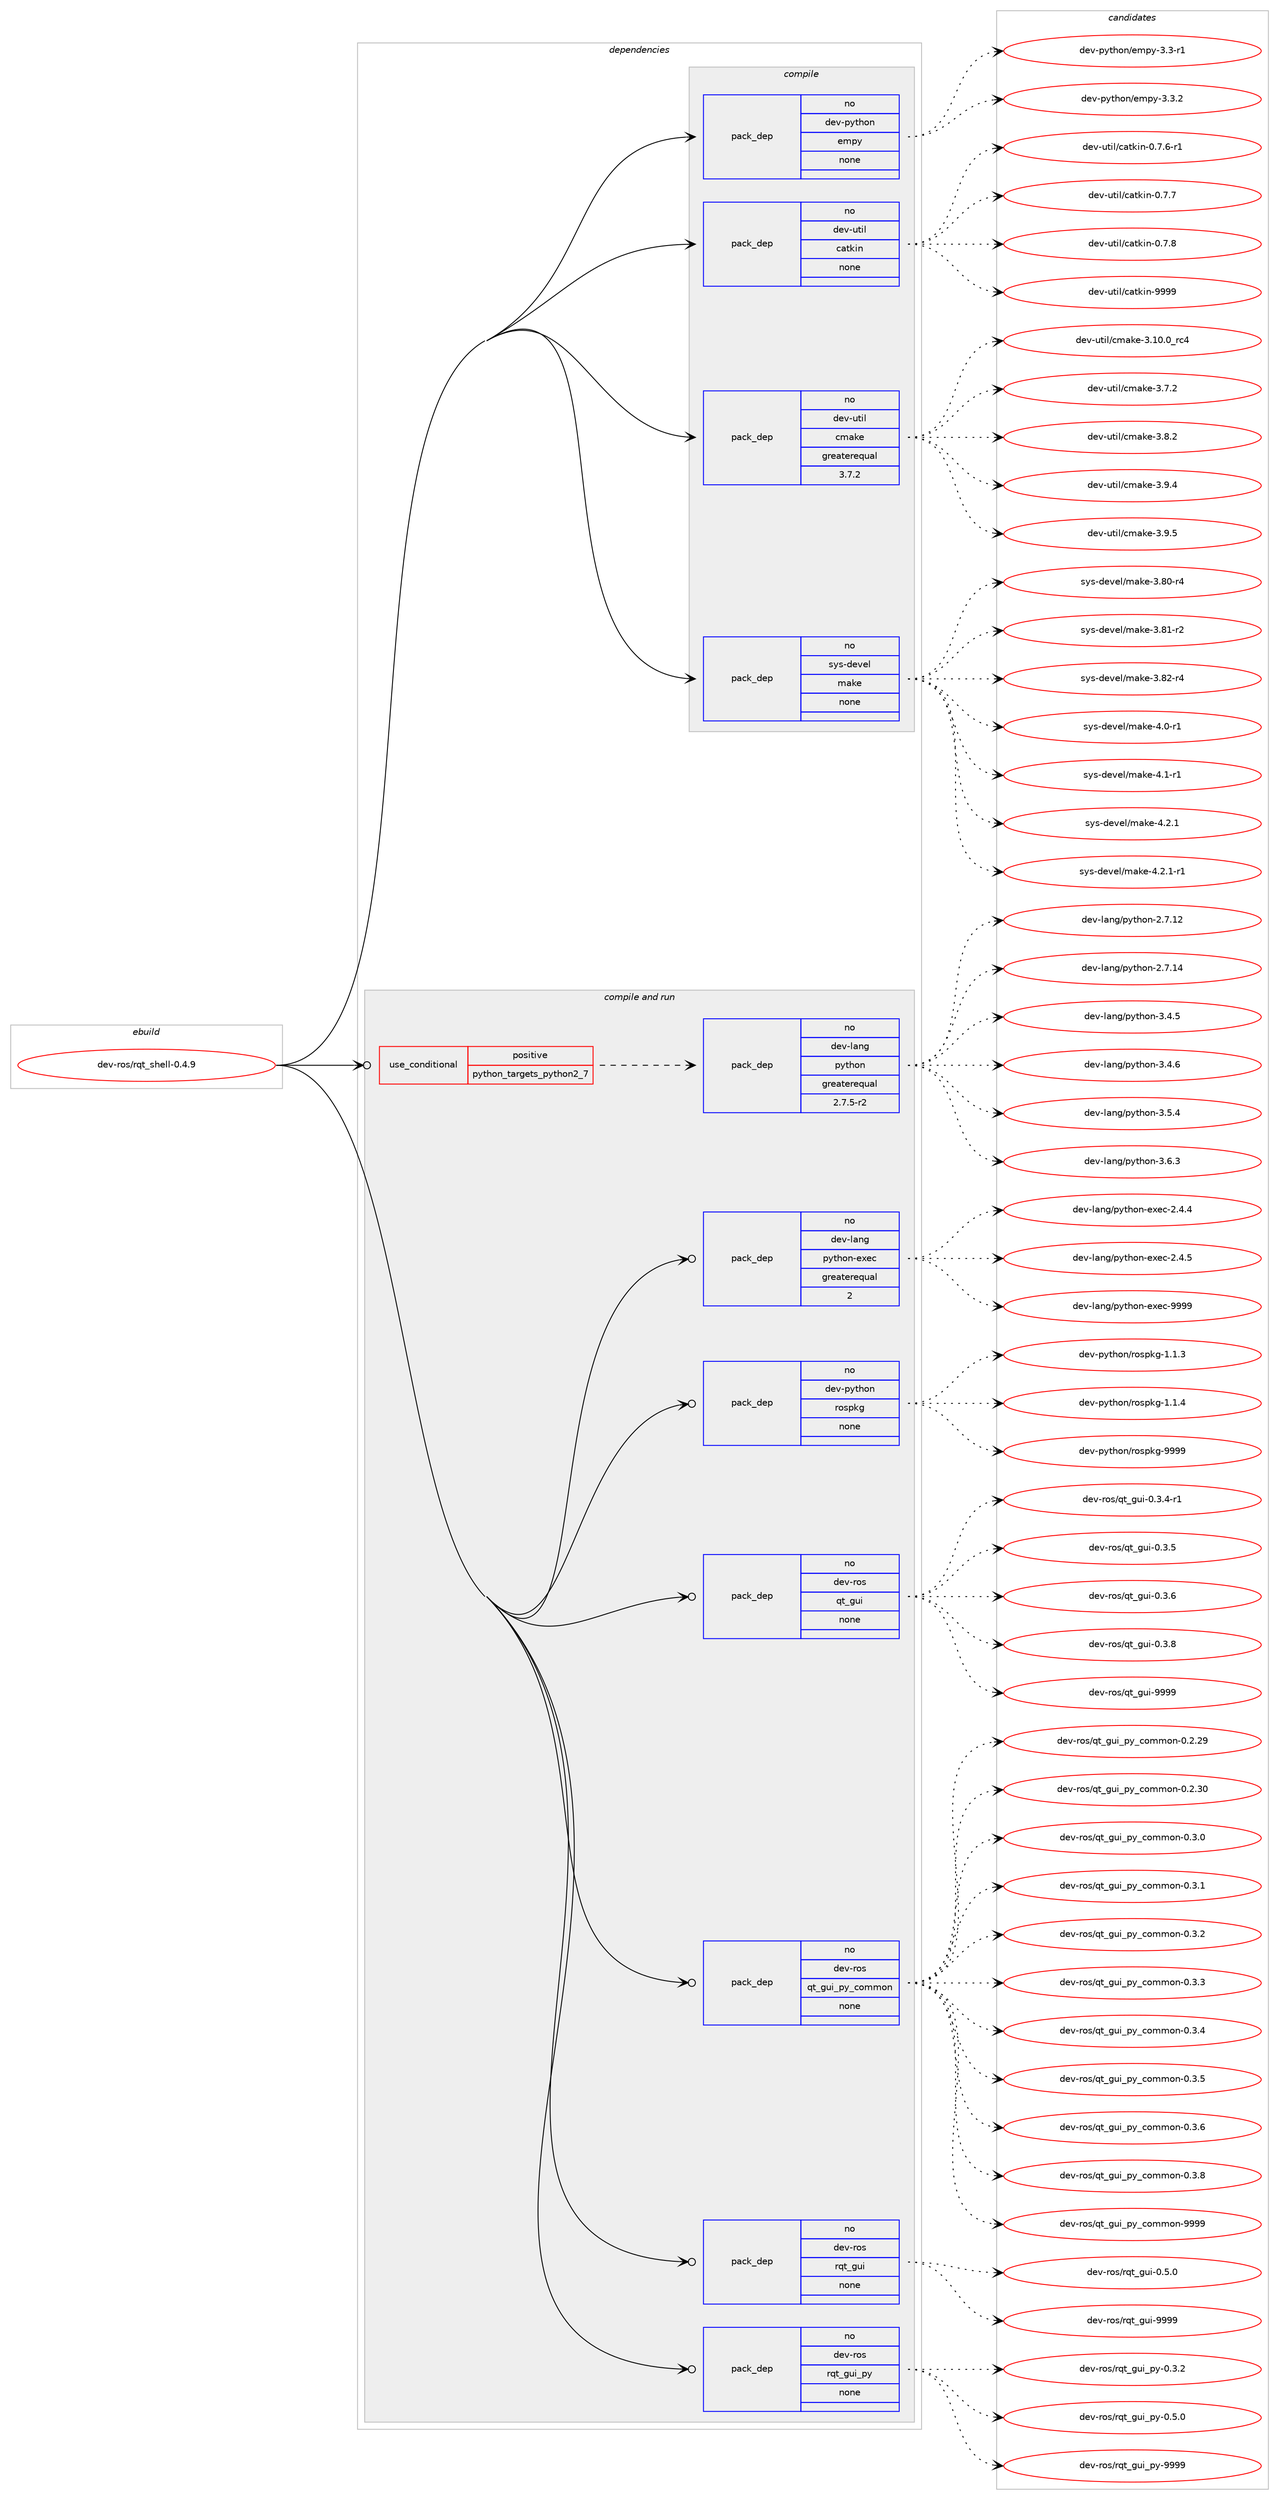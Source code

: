 digraph prolog {

# *************
# Graph options
# *************

newrank=true;
concentrate=true;
compound=true;
graph [rankdir=LR,fontname=Helvetica,fontsize=10,ranksep=1.5];#, ranksep=2.5, nodesep=0.2];
edge  [arrowhead=vee];
node  [fontname=Helvetica,fontsize=10];

# **********
# The ebuild
# **********

subgraph cluster_leftcol {
color=gray;
rank=same;
label=<<i>ebuild</i>>;
id [label="dev-ros/rqt_shell-0.4.9", color=red, width=4, href="../dev-ros/rqt_shell-0.4.9.svg"];
}

# ****************
# The dependencies
# ****************

subgraph cluster_midcol {
color=gray;
label=<<i>dependencies</i>>;
subgraph cluster_compile {
fillcolor="#eeeeee";
style=filled;
label=<<i>compile</i>>;
subgraph pack162479 {
dependency213583 [label=<<TABLE BORDER="0" CELLBORDER="1" CELLSPACING="0" CELLPADDING="4" WIDTH="220"><TR><TD ROWSPAN="6" CELLPADDING="30">pack_dep</TD></TR><TR><TD WIDTH="110">no</TD></TR><TR><TD>dev-python</TD></TR><TR><TD>empy</TD></TR><TR><TD>none</TD></TR><TR><TD></TD></TR></TABLE>>, shape=none, color=blue];
}
id:e -> dependency213583:w [weight=20,style="solid",arrowhead="vee"];
subgraph pack162480 {
dependency213584 [label=<<TABLE BORDER="0" CELLBORDER="1" CELLSPACING="0" CELLPADDING="4" WIDTH="220"><TR><TD ROWSPAN="6" CELLPADDING="30">pack_dep</TD></TR><TR><TD WIDTH="110">no</TD></TR><TR><TD>dev-util</TD></TR><TR><TD>catkin</TD></TR><TR><TD>none</TD></TR><TR><TD></TD></TR></TABLE>>, shape=none, color=blue];
}
id:e -> dependency213584:w [weight=20,style="solid",arrowhead="vee"];
subgraph pack162481 {
dependency213585 [label=<<TABLE BORDER="0" CELLBORDER="1" CELLSPACING="0" CELLPADDING="4" WIDTH="220"><TR><TD ROWSPAN="6" CELLPADDING="30">pack_dep</TD></TR><TR><TD WIDTH="110">no</TD></TR><TR><TD>dev-util</TD></TR><TR><TD>cmake</TD></TR><TR><TD>greaterequal</TD></TR><TR><TD>3.7.2</TD></TR></TABLE>>, shape=none, color=blue];
}
id:e -> dependency213585:w [weight=20,style="solid",arrowhead="vee"];
subgraph pack162482 {
dependency213586 [label=<<TABLE BORDER="0" CELLBORDER="1" CELLSPACING="0" CELLPADDING="4" WIDTH="220"><TR><TD ROWSPAN="6" CELLPADDING="30">pack_dep</TD></TR><TR><TD WIDTH="110">no</TD></TR><TR><TD>sys-devel</TD></TR><TR><TD>make</TD></TR><TR><TD>none</TD></TR><TR><TD></TD></TR></TABLE>>, shape=none, color=blue];
}
id:e -> dependency213586:w [weight=20,style="solid",arrowhead="vee"];
}
subgraph cluster_compileandrun {
fillcolor="#eeeeee";
style=filled;
label=<<i>compile and run</i>>;
subgraph cond47114 {
dependency213587 [label=<<TABLE BORDER="0" CELLBORDER="1" CELLSPACING="0" CELLPADDING="4"><TR><TD ROWSPAN="3" CELLPADDING="10">use_conditional</TD></TR><TR><TD>positive</TD></TR><TR><TD>python_targets_python2_7</TD></TR></TABLE>>, shape=none, color=red];
subgraph pack162483 {
dependency213588 [label=<<TABLE BORDER="0" CELLBORDER="1" CELLSPACING="0" CELLPADDING="4" WIDTH="220"><TR><TD ROWSPAN="6" CELLPADDING="30">pack_dep</TD></TR><TR><TD WIDTH="110">no</TD></TR><TR><TD>dev-lang</TD></TR><TR><TD>python</TD></TR><TR><TD>greaterequal</TD></TR><TR><TD>2.7.5-r2</TD></TR></TABLE>>, shape=none, color=blue];
}
dependency213587:e -> dependency213588:w [weight=20,style="dashed",arrowhead="vee"];
}
id:e -> dependency213587:w [weight=20,style="solid",arrowhead="odotvee"];
subgraph pack162484 {
dependency213589 [label=<<TABLE BORDER="0" CELLBORDER="1" CELLSPACING="0" CELLPADDING="4" WIDTH="220"><TR><TD ROWSPAN="6" CELLPADDING="30">pack_dep</TD></TR><TR><TD WIDTH="110">no</TD></TR><TR><TD>dev-lang</TD></TR><TR><TD>python-exec</TD></TR><TR><TD>greaterequal</TD></TR><TR><TD>2</TD></TR></TABLE>>, shape=none, color=blue];
}
id:e -> dependency213589:w [weight=20,style="solid",arrowhead="odotvee"];
subgraph pack162485 {
dependency213590 [label=<<TABLE BORDER="0" CELLBORDER="1" CELLSPACING="0" CELLPADDING="4" WIDTH="220"><TR><TD ROWSPAN="6" CELLPADDING="30">pack_dep</TD></TR><TR><TD WIDTH="110">no</TD></TR><TR><TD>dev-python</TD></TR><TR><TD>rospkg</TD></TR><TR><TD>none</TD></TR><TR><TD></TD></TR></TABLE>>, shape=none, color=blue];
}
id:e -> dependency213590:w [weight=20,style="solid",arrowhead="odotvee"];
subgraph pack162486 {
dependency213591 [label=<<TABLE BORDER="0" CELLBORDER="1" CELLSPACING="0" CELLPADDING="4" WIDTH="220"><TR><TD ROWSPAN="6" CELLPADDING="30">pack_dep</TD></TR><TR><TD WIDTH="110">no</TD></TR><TR><TD>dev-ros</TD></TR><TR><TD>qt_gui</TD></TR><TR><TD>none</TD></TR><TR><TD></TD></TR></TABLE>>, shape=none, color=blue];
}
id:e -> dependency213591:w [weight=20,style="solid",arrowhead="odotvee"];
subgraph pack162487 {
dependency213592 [label=<<TABLE BORDER="0" CELLBORDER="1" CELLSPACING="0" CELLPADDING="4" WIDTH="220"><TR><TD ROWSPAN="6" CELLPADDING="30">pack_dep</TD></TR><TR><TD WIDTH="110">no</TD></TR><TR><TD>dev-ros</TD></TR><TR><TD>qt_gui_py_common</TD></TR><TR><TD>none</TD></TR><TR><TD></TD></TR></TABLE>>, shape=none, color=blue];
}
id:e -> dependency213592:w [weight=20,style="solid",arrowhead="odotvee"];
subgraph pack162488 {
dependency213593 [label=<<TABLE BORDER="0" CELLBORDER="1" CELLSPACING="0" CELLPADDING="4" WIDTH="220"><TR><TD ROWSPAN="6" CELLPADDING="30">pack_dep</TD></TR><TR><TD WIDTH="110">no</TD></TR><TR><TD>dev-ros</TD></TR><TR><TD>rqt_gui</TD></TR><TR><TD>none</TD></TR><TR><TD></TD></TR></TABLE>>, shape=none, color=blue];
}
id:e -> dependency213593:w [weight=20,style="solid",arrowhead="odotvee"];
subgraph pack162489 {
dependency213594 [label=<<TABLE BORDER="0" CELLBORDER="1" CELLSPACING="0" CELLPADDING="4" WIDTH="220"><TR><TD ROWSPAN="6" CELLPADDING="30">pack_dep</TD></TR><TR><TD WIDTH="110">no</TD></TR><TR><TD>dev-ros</TD></TR><TR><TD>rqt_gui_py</TD></TR><TR><TD>none</TD></TR><TR><TD></TD></TR></TABLE>>, shape=none, color=blue];
}
id:e -> dependency213594:w [weight=20,style="solid",arrowhead="odotvee"];
}
subgraph cluster_run {
fillcolor="#eeeeee";
style=filled;
label=<<i>run</i>>;
}
}

# **************
# The candidates
# **************

subgraph cluster_choices {
rank=same;
color=gray;
label=<<i>candidates</i>>;

subgraph choice162479 {
color=black;
nodesep=1;
choice1001011184511212111610411111047101109112121455146514511449 [label="dev-python/empy-3.3-r1", color=red, width=4,href="../dev-python/empy-3.3-r1.svg"];
choice1001011184511212111610411111047101109112121455146514650 [label="dev-python/empy-3.3.2", color=red, width=4,href="../dev-python/empy-3.3.2.svg"];
dependency213583:e -> choice1001011184511212111610411111047101109112121455146514511449:w [style=dotted,weight="100"];
dependency213583:e -> choice1001011184511212111610411111047101109112121455146514650:w [style=dotted,weight="100"];
}
subgraph choice162480 {
color=black;
nodesep=1;
choice100101118451171161051084799971161071051104548465546544511449 [label="dev-util/catkin-0.7.6-r1", color=red, width=4,href="../dev-util/catkin-0.7.6-r1.svg"];
choice10010111845117116105108479997116107105110454846554655 [label="dev-util/catkin-0.7.7", color=red, width=4,href="../dev-util/catkin-0.7.7.svg"];
choice10010111845117116105108479997116107105110454846554656 [label="dev-util/catkin-0.7.8", color=red, width=4,href="../dev-util/catkin-0.7.8.svg"];
choice100101118451171161051084799971161071051104557575757 [label="dev-util/catkin-9999", color=red, width=4,href="../dev-util/catkin-9999.svg"];
dependency213584:e -> choice100101118451171161051084799971161071051104548465546544511449:w [style=dotted,weight="100"];
dependency213584:e -> choice10010111845117116105108479997116107105110454846554655:w [style=dotted,weight="100"];
dependency213584:e -> choice10010111845117116105108479997116107105110454846554656:w [style=dotted,weight="100"];
dependency213584:e -> choice100101118451171161051084799971161071051104557575757:w [style=dotted,weight="100"];
}
subgraph choice162481 {
color=black;
nodesep=1;
choice1001011184511711610510847991099710710145514649484648951149952 [label="dev-util/cmake-3.10.0_rc4", color=red, width=4,href="../dev-util/cmake-3.10.0_rc4.svg"];
choice10010111845117116105108479910997107101455146554650 [label="dev-util/cmake-3.7.2", color=red, width=4,href="../dev-util/cmake-3.7.2.svg"];
choice10010111845117116105108479910997107101455146564650 [label="dev-util/cmake-3.8.2", color=red, width=4,href="../dev-util/cmake-3.8.2.svg"];
choice10010111845117116105108479910997107101455146574652 [label="dev-util/cmake-3.9.4", color=red, width=4,href="../dev-util/cmake-3.9.4.svg"];
choice10010111845117116105108479910997107101455146574653 [label="dev-util/cmake-3.9.5", color=red, width=4,href="../dev-util/cmake-3.9.5.svg"];
dependency213585:e -> choice1001011184511711610510847991099710710145514649484648951149952:w [style=dotted,weight="100"];
dependency213585:e -> choice10010111845117116105108479910997107101455146554650:w [style=dotted,weight="100"];
dependency213585:e -> choice10010111845117116105108479910997107101455146564650:w [style=dotted,weight="100"];
dependency213585:e -> choice10010111845117116105108479910997107101455146574652:w [style=dotted,weight="100"];
dependency213585:e -> choice10010111845117116105108479910997107101455146574653:w [style=dotted,weight="100"];
}
subgraph choice162482 {
color=black;
nodesep=1;
choice11512111545100101118101108471099710710145514656484511452 [label="sys-devel/make-3.80-r4", color=red, width=4,href="../sys-devel/make-3.80-r4.svg"];
choice11512111545100101118101108471099710710145514656494511450 [label="sys-devel/make-3.81-r2", color=red, width=4,href="../sys-devel/make-3.81-r2.svg"];
choice11512111545100101118101108471099710710145514656504511452 [label="sys-devel/make-3.82-r4", color=red, width=4,href="../sys-devel/make-3.82-r4.svg"];
choice115121115451001011181011084710997107101455246484511449 [label="sys-devel/make-4.0-r1", color=red, width=4,href="../sys-devel/make-4.0-r1.svg"];
choice115121115451001011181011084710997107101455246494511449 [label="sys-devel/make-4.1-r1", color=red, width=4,href="../sys-devel/make-4.1-r1.svg"];
choice115121115451001011181011084710997107101455246504649 [label="sys-devel/make-4.2.1", color=red, width=4,href="../sys-devel/make-4.2.1.svg"];
choice1151211154510010111810110847109971071014552465046494511449 [label="sys-devel/make-4.2.1-r1", color=red, width=4,href="../sys-devel/make-4.2.1-r1.svg"];
dependency213586:e -> choice11512111545100101118101108471099710710145514656484511452:w [style=dotted,weight="100"];
dependency213586:e -> choice11512111545100101118101108471099710710145514656494511450:w [style=dotted,weight="100"];
dependency213586:e -> choice11512111545100101118101108471099710710145514656504511452:w [style=dotted,weight="100"];
dependency213586:e -> choice115121115451001011181011084710997107101455246484511449:w [style=dotted,weight="100"];
dependency213586:e -> choice115121115451001011181011084710997107101455246494511449:w [style=dotted,weight="100"];
dependency213586:e -> choice115121115451001011181011084710997107101455246504649:w [style=dotted,weight="100"];
dependency213586:e -> choice1151211154510010111810110847109971071014552465046494511449:w [style=dotted,weight="100"];
}
subgraph choice162483 {
color=black;
nodesep=1;
choice10010111845108971101034711212111610411111045504655464950 [label="dev-lang/python-2.7.12", color=red, width=4,href="../dev-lang/python-2.7.12.svg"];
choice10010111845108971101034711212111610411111045504655464952 [label="dev-lang/python-2.7.14", color=red, width=4,href="../dev-lang/python-2.7.14.svg"];
choice100101118451089711010347112121116104111110455146524653 [label="dev-lang/python-3.4.5", color=red, width=4,href="../dev-lang/python-3.4.5.svg"];
choice100101118451089711010347112121116104111110455146524654 [label="dev-lang/python-3.4.6", color=red, width=4,href="../dev-lang/python-3.4.6.svg"];
choice100101118451089711010347112121116104111110455146534652 [label="dev-lang/python-3.5.4", color=red, width=4,href="../dev-lang/python-3.5.4.svg"];
choice100101118451089711010347112121116104111110455146544651 [label="dev-lang/python-3.6.3", color=red, width=4,href="../dev-lang/python-3.6.3.svg"];
dependency213588:e -> choice10010111845108971101034711212111610411111045504655464950:w [style=dotted,weight="100"];
dependency213588:e -> choice10010111845108971101034711212111610411111045504655464952:w [style=dotted,weight="100"];
dependency213588:e -> choice100101118451089711010347112121116104111110455146524653:w [style=dotted,weight="100"];
dependency213588:e -> choice100101118451089711010347112121116104111110455146524654:w [style=dotted,weight="100"];
dependency213588:e -> choice100101118451089711010347112121116104111110455146534652:w [style=dotted,weight="100"];
dependency213588:e -> choice100101118451089711010347112121116104111110455146544651:w [style=dotted,weight="100"];
}
subgraph choice162484 {
color=black;
nodesep=1;
choice1001011184510897110103471121211161041111104510112010199455046524652 [label="dev-lang/python-exec-2.4.4", color=red, width=4,href="../dev-lang/python-exec-2.4.4.svg"];
choice1001011184510897110103471121211161041111104510112010199455046524653 [label="dev-lang/python-exec-2.4.5", color=red, width=4,href="../dev-lang/python-exec-2.4.5.svg"];
choice10010111845108971101034711212111610411111045101120101994557575757 [label="dev-lang/python-exec-9999", color=red, width=4,href="../dev-lang/python-exec-9999.svg"];
dependency213589:e -> choice1001011184510897110103471121211161041111104510112010199455046524652:w [style=dotted,weight="100"];
dependency213589:e -> choice1001011184510897110103471121211161041111104510112010199455046524653:w [style=dotted,weight="100"];
dependency213589:e -> choice10010111845108971101034711212111610411111045101120101994557575757:w [style=dotted,weight="100"];
}
subgraph choice162485 {
color=black;
nodesep=1;
choice1001011184511212111610411111047114111115112107103454946494651 [label="dev-python/rospkg-1.1.3", color=red, width=4,href="../dev-python/rospkg-1.1.3.svg"];
choice1001011184511212111610411111047114111115112107103454946494652 [label="dev-python/rospkg-1.1.4", color=red, width=4,href="../dev-python/rospkg-1.1.4.svg"];
choice10010111845112121116104111110471141111151121071034557575757 [label="dev-python/rospkg-9999", color=red, width=4,href="../dev-python/rospkg-9999.svg"];
dependency213590:e -> choice1001011184511212111610411111047114111115112107103454946494651:w [style=dotted,weight="100"];
dependency213590:e -> choice1001011184511212111610411111047114111115112107103454946494652:w [style=dotted,weight="100"];
dependency213590:e -> choice10010111845112121116104111110471141111151121071034557575757:w [style=dotted,weight="100"];
}
subgraph choice162486 {
color=black;
nodesep=1;
choice1001011184511411111547113116951031171054548465146524511449 [label="dev-ros/qt_gui-0.3.4-r1", color=red, width=4,href="../dev-ros/qt_gui-0.3.4-r1.svg"];
choice100101118451141111154711311695103117105454846514653 [label="dev-ros/qt_gui-0.3.5", color=red, width=4,href="../dev-ros/qt_gui-0.3.5.svg"];
choice100101118451141111154711311695103117105454846514654 [label="dev-ros/qt_gui-0.3.6", color=red, width=4,href="../dev-ros/qt_gui-0.3.6.svg"];
choice100101118451141111154711311695103117105454846514656 [label="dev-ros/qt_gui-0.3.8", color=red, width=4,href="../dev-ros/qt_gui-0.3.8.svg"];
choice1001011184511411111547113116951031171054557575757 [label="dev-ros/qt_gui-9999", color=red, width=4,href="../dev-ros/qt_gui-9999.svg"];
dependency213591:e -> choice1001011184511411111547113116951031171054548465146524511449:w [style=dotted,weight="100"];
dependency213591:e -> choice100101118451141111154711311695103117105454846514653:w [style=dotted,weight="100"];
dependency213591:e -> choice100101118451141111154711311695103117105454846514654:w [style=dotted,weight="100"];
dependency213591:e -> choice100101118451141111154711311695103117105454846514656:w [style=dotted,weight="100"];
dependency213591:e -> choice1001011184511411111547113116951031171054557575757:w [style=dotted,weight="100"];
}
subgraph choice162487 {
color=black;
nodesep=1;
choice10010111845114111115471131169510311710595112121959911110910911111045484650465057 [label="dev-ros/qt_gui_py_common-0.2.29", color=red, width=4,href="../dev-ros/qt_gui_py_common-0.2.29.svg"];
choice10010111845114111115471131169510311710595112121959911110910911111045484650465148 [label="dev-ros/qt_gui_py_common-0.2.30", color=red, width=4,href="../dev-ros/qt_gui_py_common-0.2.30.svg"];
choice100101118451141111154711311695103117105951121219599111109109111110454846514648 [label="dev-ros/qt_gui_py_common-0.3.0", color=red, width=4,href="../dev-ros/qt_gui_py_common-0.3.0.svg"];
choice100101118451141111154711311695103117105951121219599111109109111110454846514649 [label="dev-ros/qt_gui_py_common-0.3.1", color=red, width=4,href="../dev-ros/qt_gui_py_common-0.3.1.svg"];
choice100101118451141111154711311695103117105951121219599111109109111110454846514650 [label="dev-ros/qt_gui_py_common-0.3.2", color=red, width=4,href="../dev-ros/qt_gui_py_common-0.3.2.svg"];
choice100101118451141111154711311695103117105951121219599111109109111110454846514651 [label="dev-ros/qt_gui_py_common-0.3.3", color=red, width=4,href="../dev-ros/qt_gui_py_common-0.3.3.svg"];
choice100101118451141111154711311695103117105951121219599111109109111110454846514652 [label="dev-ros/qt_gui_py_common-0.3.4", color=red, width=4,href="../dev-ros/qt_gui_py_common-0.3.4.svg"];
choice100101118451141111154711311695103117105951121219599111109109111110454846514653 [label="dev-ros/qt_gui_py_common-0.3.5", color=red, width=4,href="../dev-ros/qt_gui_py_common-0.3.5.svg"];
choice100101118451141111154711311695103117105951121219599111109109111110454846514654 [label="dev-ros/qt_gui_py_common-0.3.6", color=red, width=4,href="../dev-ros/qt_gui_py_common-0.3.6.svg"];
choice100101118451141111154711311695103117105951121219599111109109111110454846514656 [label="dev-ros/qt_gui_py_common-0.3.8", color=red, width=4,href="../dev-ros/qt_gui_py_common-0.3.8.svg"];
choice1001011184511411111547113116951031171059511212195991111091091111104557575757 [label="dev-ros/qt_gui_py_common-9999", color=red, width=4,href="../dev-ros/qt_gui_py_common-9999.svg"];
dependency213592:e -> choice10010111845114111115471131169510311710595112121959911110910911111045484650465057:w [style=dotted,weight="100"];
dependency213592:e -> choice10010111845114111115471131169510311710595112121959911110910911111045484650465148:w [style=dotted,weight="100"];
dependency213592:e -> choice100101118451141111154711311695103117105951121219599111109109111110454846514648:w [style=dotted,weight="100"];
dependency213592:e -> choice100101118451141111154711311695103117105951121219599111109109111110454846514649:w [style=dotted,weight="100"];
dependency213592:e -> choice100101118451141111154711311695103117105951121219599111109109111110454846514650:w [style=dotted,weight="100"];
dependency213592:e -> choice100101118451141111154711311695103117105951121219599111109109111110454846514651:w [style=dotted,weight="100"];
dependency213592:e -> choice100101118451141111154711311695103117105951121219599111109109111110454846514652:w [style=dotted,weight="100"];
dependency213592:e -> choice100101118451141111154711311695103117105951121219599111109109111110454846514653:w [style=dotted,weight="100"];
dependency213592:e -> choice100101118451141111154711311695103117105951121219599111109109111110454846514654:w [style=dotted,weight="100"];
dependency213592:e -> choice100101118451141111154711311695103117105951121219599111109109111110454846514656:w [style=dotted,weight="100"];
dependency213592:e -> choice1001011184511411111547113116951031171059511212195991111091091111104557575757:w [style=dotted,weight="100"];
}
subgraph choice162488 {
color=black;
nodesep=1;
choice100101118451141111154711411311695103117105454846534648 [label="dev-ros/rqt_gui-0.5.0", color=red, width=4,href="../dev-ros/rqt_gui-0.5.0.svg"];
choice1001011184511411111547114113116951031171054557575757 [label="dev-ros/rqt_gui-9999", color=red, width=4,href="../dev-ros/rqt_gui-9999.svg"];
dependency213593:e -> choice100101118451141111154711411311695103117105454846534648:w [style=dotted,weight="100"];
dependency213593:e -> choice1001011184511411111547114113116951031171054557575757:w [style=dotted,weight="100"];
}
subgraph choice162489 {
color=black;
nodesep=1;
choice10010111845114111115471141131169510311710595112121454846514650 [label="dev-ros/rqt_gui_py-0.3.2", color=red, width=4,href="../dev-ros/rqt_gui_py-0.3.2.svg"];
choice10010111845114111115471141131169510311710595112121454846534648 [label="dev-ros/rqt_gui_py-0.5.0", color=red, width=4,href="../dev-ros/rqt_gui_py-0.5.0.svg"];
choice100101118451141111154711411311695103117105951121214557575757 [label="dev-ros/rqt_gui_py-9999", color=red, width=4,href="../dev-ros/rqt_gui_py-9999.svg"];
dependency213594:e -> choice10010111845114111115471141131169510311710595112121454846514650:w [style=dotted,weight="100"];
dependency213594:e -> choice10010111845114111115471141131169510311710595112121454846534648:w [style=dotted,weight="100"];
dependency213594:e -> choice100101118451141111154711411311695103117105951121214557575757:w [style=dotted,weight="100"];
}
}

}
